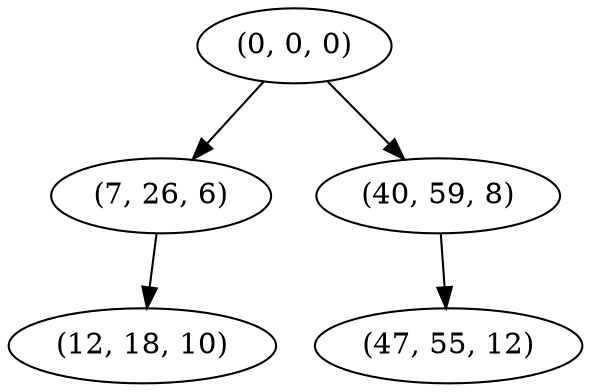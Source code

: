 digraph tree {
    "(0, 0, 0)";
    "(7, 26, 6)";
    "(12, 18, 10)";
    "(40, 59, 8)";
    "(47, 55, 12)";
    "(0, 0, 0)" -> "(7, 26, 6)";
    "(0, 0, 0)" -> "(40, 59, 8)";
    "(7, 26, 6)" -> "(12, 18, 10)";
    "(40, 59, 8)" -> "(47, 55, 12)";
}
